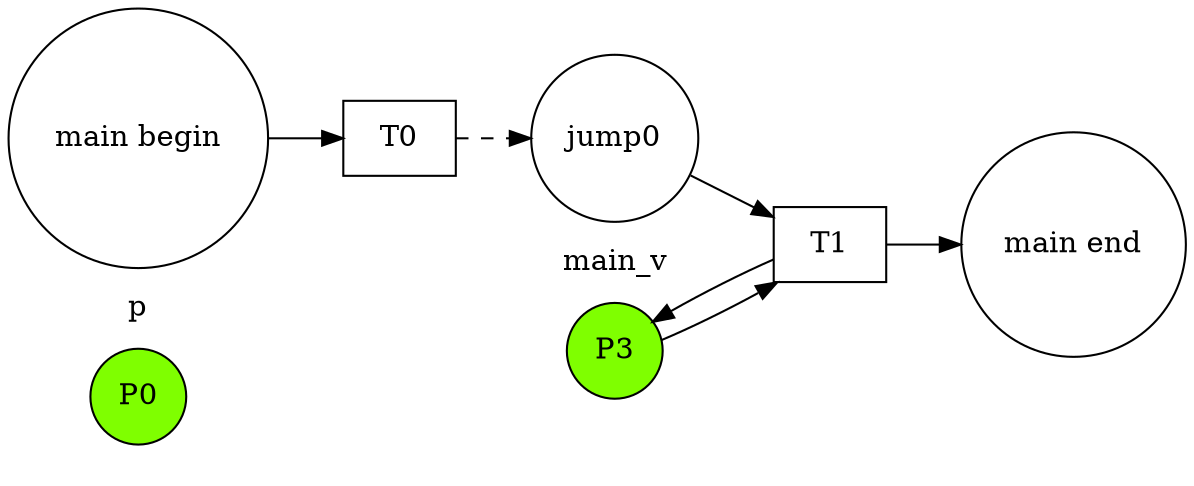 digraph G{
rankdir = LR
subgraph cluster_P0{label="p"color="white"P0[shape=circle, style="filled",color="black",fillcolor="chartreuse"]}
P1[shape=circle,label="main begin"]
P2[shape=circle,label="main end"]
subgraph cluster_P3{label="main_v"color="white"P3[shape=circle, style="filled",color="black",fillcolor="chartreuse"]}
P4[shape=circle,label="jump0"]
T0[shape=box]
T1[shape=box]
P1->T0
P4->T1
T1->P2
T1->P3
P3->T1
T0->P4[style="dashed"]
}
